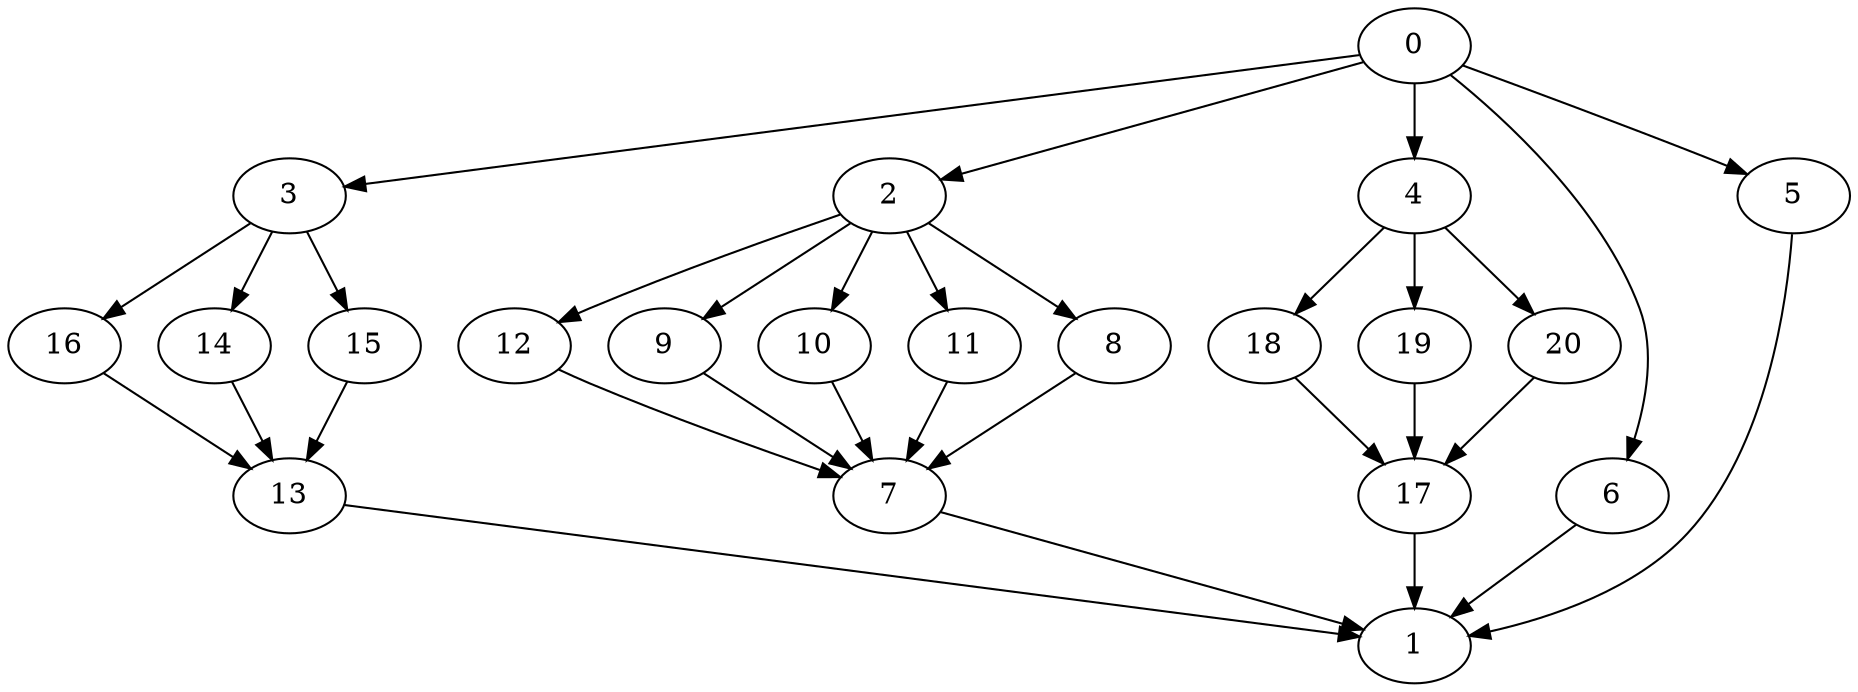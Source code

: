 digraph "SeriesParallel-MaxBf-5_Nodes_21_CCR_9.97_WeightType_Random" {
	graph ["Duplicate states"=0,
		GraphType=S_P,
		"Max states in OPEN"=0,
		Modes="120000ms; topo-ordered tasks, ; Pruning: task equivalence, fixed order ready list, ; F-value: ; Optimisation: best schedule length (\
SL) optimisation on equal, ",
		NumberOfTasks=21,
		"Pruned using list schedule length"=21093377,
		"States removed from OPEN"=0,
		TargetSystem="Homogeneous-2",
		"Time to schedule (ms)"=70466,
		"Total idle time"=30,
		"Total schedule length"=91,
		"Total sequential time"=126,
		"Total states created"=210747181
	];
	0	["Finish time"=8,
		Processor=0,
		"Start time"=0,
		Weight=8];
	3	["Finish time"=13,
		Processor=0,
		"Start time"=11,
		Weight=2];
	0 -> 3	[Weight=43];
	2	["Finish time"=20,
		Processor=0,
		"Start time"=15,
		Weight=5];
	0 -> 2	[Weight=37];
	4	["Finish time"=11,
		Processor=0,
		"Start time"=8,
		Weight=3];
	0 -> 4	[Weight=31];
	6	["Finish time"=55,
		Processor=0,
		"Start time"=46,
		Weight=9];
	0 -> 6	[Weight=43];
	5	["Finish time"=65,
		Processor=0,
		"Start time"=55,
		Weight=10];
	0 -> 5	[Weight=56];
	16	["Finish time"=76,
		Processor=1,
		"Start time"=73,
		Weight=3];
	3 -> 16	[Weight=56];
	14	["Finish time"=15,
		Processor=0,
		"Start time"=13,
		Weight=2];
	3 -> 14	[Weight=37];
	15	["Finish time"=42,
		Processor=0,
		"Start time"=35,
		Weight=7];
	3 -> 15	[Weight=56];
	12	["Finish time"=55,
		Processor=1,
		"Start time"=46,
		Weight=9];
	2 -> 12	[Weight=25];
	9	["Finish time"=73,
		Processor=1,
		"Start time"=68,
		Weight=5];
	2 -> 9	[Weight=31];
	10	["Finish time"=35,
		Processor=0,
		"Start time"=25,
		Weight=10];
	2 -> 10	[Weight=37];
	11	["Finish time"=25,
		Processor=0,
		"Start time"=20,
		Weight=5];
	2 -> 11	[Weight=43];
	8	["Finish time"=46,
		Processor=0,
		"Start time"=42,
		Weight=4];
	2 -> 8	[Weight=37];
	18	["Finish time"=61,
		Processor=1,
		"Start time"=55,
		Weight=6];
	4 -> 18	[Weight=43];
	19	["Finish time"=46,
		Processor=1,
		"Start time"=39,
		Weight=7];
	4 -> 19	[Weight=25];
	20	["Finish time"=39,
		Processor=1,
		"Start time"=30,
		Weight=9];
	4 -> 20	[Weight=19];
	7	["Finish time"=83,
		Processor=1,
		"Start time"=78,
		Weight=5];
	12 -> 7	[Weight=62];
	9 -> 7	[Weight=62];
	13	["Finish time"=78,
		Processor=1,
		"Start time"=76,
		Weight=2];
	16 -> 13	[Weight=62];
	10 -> 7	[Weight=43];
	17	["Finish time"=68,
		Processor=1,
		"Start time"=61,
		Weight=7];
	18 -> 17	[Weight=50];
	11 -> 7	[Weight=43];
	19 -> 17	[Weight=43];
	20 -> 17	[Weight=37];
	8 -> 7	[Weight=31];
	14 -> 13	[Weight=31];
	15 -> 13	[Weight=19];
	1	["Finish time"=91,
		Processor=1,
		"Start time"=83,
		Weight=8];
	7 -> 1	[Weight=43];
	17 -> 1	[Weight=37];
	13 -> 1	[Weight=37];
	6 -> 1	[Weight=25];
	5 -> 1	[Weight=12];
}

